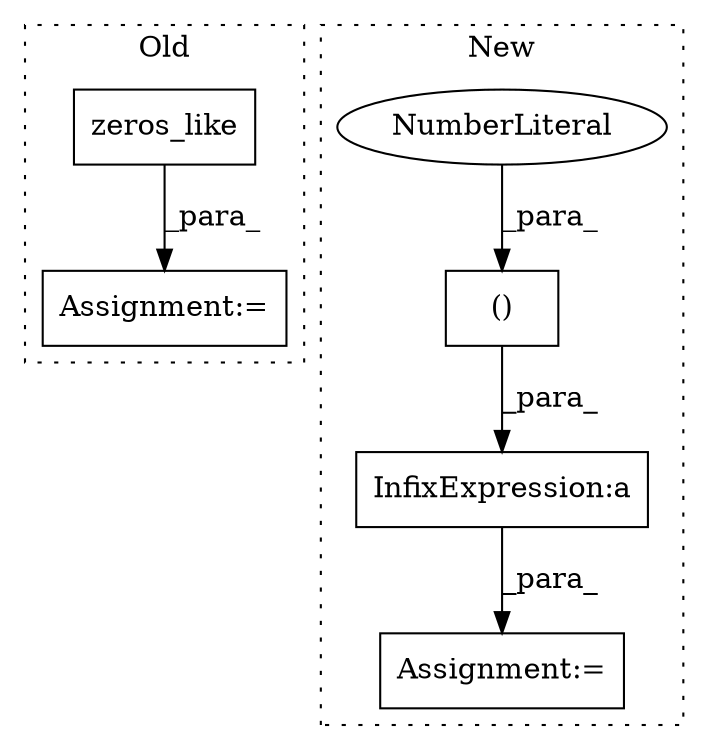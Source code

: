 digraph G {
subgraph cluster0 {
1 [label="zeros_like" a="32" s="1555,1567" l="11,1" shape="box"];
3 [label="Assignment:=" a="7" s="1546" l="1" shape="box"];
label = "Old";
style="dotted";
}
subgraph cluster1 {
2 [label="()" a="106" s="1538" l="44" shape="box"];
4 [label="Assignment:=" a="7" s="1529" l="1" shape="box"];
5 [label="NumberLiteral" a="34" s="1552" l="1" shape="ellipse"];
6 [label="InfixExpression:a" a="27" s="1584" l="3" shape="box"];
label = "New";
style="dotted";
}
1 -> 3 [label="_para_"];
2 -> 6 [label="_para_"];
5 -> 2 [label="_para_"];
6 -> 4 [label="_para_"];
}